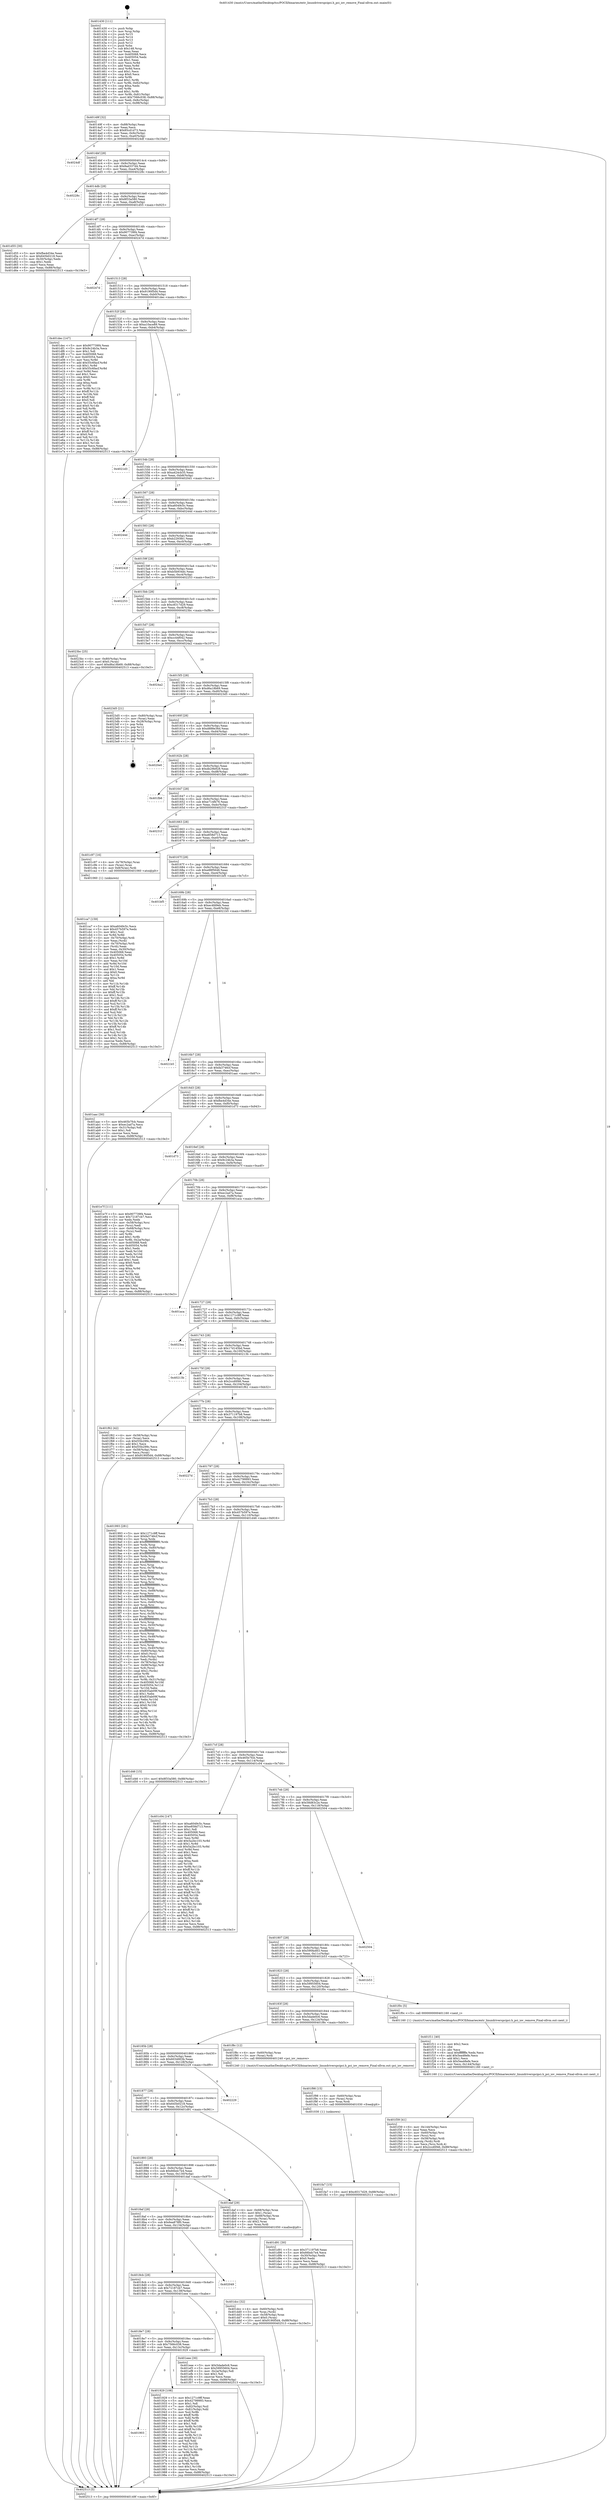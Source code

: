 digraph "0x401430" {
  label = "0x401430 (/mnt/c/Users/mathe/Desktop/tcc/POCII/binaries/extr_linuxdriverspcipci.h_pci_iov_remove_Final-ollvm.out::main(0))"
  labelloc = "t"
  node[shape=record]

  Entry [label="",width=0.3,height=0.3,shape=circle,fillcolor=black,style=filled]
  "0x40149f" [label="{
     0x40149f [32]\l
     | [instrs]\l
     &nbsp;&nbsp;0x40149f \<+6\>: mov -0x88(%rbp),%eax\l
     &nbsp;&nbsp;0x4014a5 \<+2\>: mov %eax,%ecx\l
     &nbsp;&nbsp;0x4014a7 \<+6\>: sub $0x85cd1d73,%ecx\l
     &nbsp;&nbsp;0x4014ad \<+6\>: mov %eax,-0x9c(%rbp)\l
     &nbsp;&nbsp;0x4014b3 \<+6\>: mov %ecx,-0xa0(%rbp)\l
     &nbsp;&nbsp;0x4014b9 \<+6\>: je 00000000004024df \<main+0x10af\>\l
  }"]
  "0x4024df" [label="{
     0x4024df\l
  }", style=dashed]
  "0x4014bf" [label="{
     0x4014bf [28]\l
     | [instrs]\l
     &nbsp;&nbsp;0x4014bf \<+5\>: jmp 00000000004014c4 \<main+0x94\>\l
     &nbsp;&nbsp;0x4014c4 \<+6\>: mov -0x9c(%rbp),%eax\l
     &nbsp;&nbsp;0x4014ca \<+5\>: sub $0x8ad337d4,%eax\l
     &nbsp;&nbsp;0x4014cf \<+6\>: mov %eax,-0xa4(%rbp)\l
     &nbsp;&nbsp;0x4014d5 \<+6\>: je 000000000040228c \<main+0xe5c\>\l
  }"]
  Exit [label="",width=0.3,height=0.3,shape=circle,fillcolor=black,style=filled,peripheries=2]
  "0x40228c" [label="{
     0x40228c\l
  }", style=dashed]
  "0x4014db" [label="{
     0x4014db [28]\l
     | [instrs]\l
     &nbsp;&nbsp;0x4014db \<+5\>: jmp 00000000004014e0 \<main+0xb0\>\l
     &nbsp;&nbsp;0x4014e0 \<+6\>: mov -0x9c(%rbp),%eax\l
     &nbsp;&nbsp;0x4014e6 \<+5\>: sub $0x8f33a580,%eax\l
     &nbsp;&nbsp;0x4014eb \<+6\>: mov %eax,-0xa8(%rbp)\l
     &nbsp;&nbsp;0x4014f1 \<+6\>: je 0000000000401d55 \<main+0x925\>\l
  }"]
  "0x401fa7" [label="{
     0x401fa7 [15]\l
     | [instrs]\l
     &nbsp;&nbsp;0x401fa7 \<+10\>: movl $0xc8317d29,-0x88(%rbp)\l
     &nbsp;&nbsp;0x401fb1 \<+5\>: jmp 0000000000402513 \<main+0x10e3\>\l
  }"]
  "0x401d55" [label="{
     0x401d55 [30]\l
     | [instrs]\l
     &nbsp;&nbsp;0x401d55 \<+5\>: mov $0xfbe4d34e,%eax\l
     &nbsp;&nbsp;0x401d5a \<+5\>: mov $0x645b0218,%ecx\l
     &nbsp;&nbsp;0x401d5f \<+3\>: mov -0x30(%rbp),%edx\l
     &nbsp;&nbsp;0x401d62 \<+3\>: cmp $0x1,%edx\l
     &nbsp;&nbsp;0x401d65 \<+3\>: cmovl %ecx,%eax\l
     &nbsp;&nbsp;0x401d68 \<+6\>: mov %eax,-0x88(%rbp)\l
     &nbsp;&nbsp;0x401d6e \<+5\>: jmp 0000000000402513 \<main+0x10e3\>\l
  }"]
  "0x4014f7" [label="{
     0x4014f7 [28]\l
     | [instrs]\l
     &nbsp;&nbsp;0x4014f7 \<+5\>: jmp 00000000004014fc \<main+0xcc\>\l
     &nbsp;&nbsp;0x4014fc \<+6\>: mov -0x9c(%rbp),%eax\l
     &nbsp;&nbsp;0x401502 \<+5\>: sub $0x907739f4,%eax\l
     &nbsp;&nbsp;0x401507 \<+6\>: mov %eax,-0xac(%rbp)\l
     &nbsp;&nbsp;0x40150d \<+6\>: je 000000000040247d \<main+0x104d\>\l
  }"]
  "0x401f98" [label="{
     0x401f98 [15]\l
     | [instrs]\l
     &nbsp;&nbsp;0x401f98 \<+4\>: mov -0x60(%rbp),%rax\l
     &nbsp;&nbsp;0x401f9c \<+3\>: mov (%rax),%rax\l
     &nbsp;&nbsp;0x401f9f \<+3\>: mov %rax,%rdi\l
     &nbsp;&nbsp;0x401fa2 \<+5\>: call 0000000000401030 \<free@plt\>\l
     | [calls]\l
     &nbsp;&nbsp;0x401030 \{1\} (unknown)\l
  }"]
  "0x40247d" [label="{
     0x40247d\l
  }", style=dashed]
  "0x401513" [label="{
     0x401513 [28]\l
     | [instrs]\l
     &nbsp;&nbsp;0x401513 \<+5\>: jmp 0000000000401518 \<main+0xe8\>\l
     &nbsp;&nbsp;0x401518 \<+6\>: mov -0x9c(%rbp),%eax\l
     &nbsp;&nbsp;0x40151e \<+5\>: sub $0x9190f5d4,%eax\l
     &nbsp;&nbsp;0x401523 \<+6\>: mov %eax,-0xb0(%rbp)\l
     &nbsp;&nbsp;0x401529 \<+6\>: je 0000000000401dec \<main+0x9bc\>\l
  }"]
  "0x401f39" [label="{
     0x401f39 [41]\l
     | [instrs]\l
     &nbsp;&nbsp;0x401f39 \<+6\>: mov -0x144(%rbp),%ecx\l
     &nbsp;&nbsp;0x401f3f \<+3\>: imul %eax,%ecx\l
     &nbsp;&nbsp;0x401f42 \<+4\>: mov -0x60(%rbp),%rsi\l
     &nbsp;&nbsp;0x401f46 \<+3\>: mov (%rsi),%rsi\l
     &nbsp;&nbsp;0x401f49 \<+4\>: mov -0x58(%rbp),%rdi\l
     &nbsp;&nbsp;0x401f4d \<+3\>: movslq (%rdi),%rdi\l
     &nbsp;&nbsp;0x401f50 \<+3\>: mov %ecx,(%rsi,%rdi,4)\l
     &nbsp;&nbsp;0x401f53 \<+10\>: movl $0x2ccd0f46,-0x88(%rbp)\l
     &nbsp;&nbsp;0x401f5d \<+5\>: jmp 0000000000402513 \<main+0x10e3\>\l
  }"]
  "0x401dec" [label="{
     0x401dec [147]\l
     | [instrs]\l
     &nbsp;&nbsp;0x401dec \<+5\>: mov $0x907739f4,%eax\l
     &nbsp;&nbsp;0x401df1 \<+5\>: mov $0x9c24b3a,%ecx\l
     &nbsp;&nbsp;0x401df6 \<+2\>: mov $0x1,%dl\l
     &nbsp;&nbsp;0x401df8 \<+7\>: mov 0x405068,%esi\l
     &nbsp;&nbsp;0x401dff \<+7\>: mov 0x405054,%edi\l
     &nbsp;&nbsp;0x401e06 \<+3\>: mov %esi,%r8d\l
     &nbsp;&nbsp;0x401e09 \<+7\>: add $0x55c6facf,%r8d\l
     &nbsp;&nbsp;0x401e10 \<+4\>: sub $0x1,%r8d\l
     &nbsp;&nbsp;0x401e14 \<+7\>: sub $0x55c6facf,%r8d\l
     &nbsp;&nbsp;0x401e1b \<+4\>: imul %r8d,%esi\l
     &nbsp;&nbsp;0x401e1f \<+3\>: and $0x1,%esi\l
     &nbsp;&nbsp;0x401e22 \<+3\>: cmp $0x0,%esi\l
     &nbsp;&nbsp;0x401e25 \<+4\>: sete %r9b\l
     &nbsp;&nbsp;0x401e29 \<+3\>: cmp $0xa,%edi\l
     &nbsp;&nbsp;0x401e2c \<+4\>: setl %r10b\l
     &nbsp;&nbsp;0x401e30 \<+3\>: mov %r9b,%r11b\l
     &nbsp;&nbsp;0x401e33 \<+4\>: xor $0xff,%r11b\l
     &nbsp;&nbsp;0x401e37 \<+3\>: mov %r10b,%bl\l
     &nbsp;&nbsp;0x401e3a \<+3\>: xor $0xff,%bl\l
     &nbsp;&nbsp;0x401e3d \<+3\>: xor $0x0,%dl\l
     &nbsp;&nbsp;0x401e40 \<+3\>: mov %r11b,%r14b\l
     &nbsp;&nbsp;0x401e43 \<+4\>: and $0x0,%r14b\l
     &nbsp;&nbsp;0x401e47 \<+3\>: and %dl,%r9b\l
     &nbsp;&nbsp;0x401e4a \<+3\>: mov %bl,%r15b\l
     &nbsp;&nbsp;0x401e4d \<+4\>: and $0x0,%r15b\l
     &nbsp;&nbsp;0x401e51 \<+3\>: and %dl,%r10b\l
     &nbsp;&nbsp;0x401e54 \<+3\>: or %r9b,%r14b\l
     &nbsp;&nbsp;0x401e57 \<+3\>: or %r10b,%r15b\l
     &nbsp;&nbsp;0x401e5a \<+3\>: xor %r15b,%r14b\l
     &nbsp;&nbsp;0x401e5d \<+3\>: or %bl,%r11b\l
     &nbsp;&nbsp;0x401e60 \<+4\>: xor $0xff,%r11b\l
     &nbsp;&nbsp;0x401e64 \<+3\>: or $0x0,%dl\l
     &nbsp;&nbsp;0x401e67 \<+3\>: and %dl,%r11b\l
     &nbsp;&nbsp;0x401e6a \<+3\>: or %r11b,%r14b\l
     &nbsp;&nbsp;0x401e6d \<+4\>: test $0x1,%r14b\l
     &nbsp;&nbsp;0x401e71 \<+3\>: cmovne %ecx,%eax\l
     &nbsp;&nbsp;0x401e74 \<+6\>: mov %eax,-0x88(%rbp)\l
     &nbsp;&nbsp;0x401e7a \<+5\>: jmp 0000000000402513 \<main+0x10e3\>\l
  }"]
  "0x40152f" [label="{
     0x40152f [28]\l
     | [instrs]\l
     &nbsp;&nbsp;0x40152f \<+5\>: jmp 0000000000401534 \<main+0x104\>\l
     &nbsp;&nbsp;0x401534 \<+6\>: mov -0x9c(%rbp),%eax\l
     &nbsp;&nbsp;0x40153a \<+5\>: sub $0xa10ace89,%eax\l
     &nbsp;&nbsp;0x40153f \<+6\>: mov %eax,-0xb4(%rbp)\l
     &nbsp;&nbsp;0x401545 \<+6\>: je 00000000004021d3 \<main+0xda3\>\l
  }"]
  "0x401f11" [label="{
     0x401f11 [40]\l
     | [instrs]\l
     &nbsp;&nbsp;0x401f11 \<+5\>: mov $0x2,%ecx\l
     &nbsp;&nbsp;0x401f16 \<+1\>: cltd\l
     &nbsp;&nbsp;0x401f17 \<+2\>: idiv %ecx\l
     &nbsp;&nbsp;0x401f19 \<+6\>: imul $0xfffffffe,%edx,%ecx\l
     &nbsp;&nbsp;0x401f1f \<+6\>: add $0x5ea48efe,%ecx\l
     &nbsp;&nbsp;0x401f25 \<+3\>: add $0x1,%ecx\l
     &nbsp;&nbsp;0x401f28 \<+6\>: sub $0x5ea48efe,%ecx\l
     &nbsp;&nbsp;0x401f2e \<+6\>: mov %ecx,-0x144(%rbp)\l
     &nbsp;&nbsp;0x401f34 \<+5\>: call 0000000000401160 \<next_i\>\l
     | [calls]\l
     &nbsp;&nbsp;0x401160 \{1\} (/mnt/c/Users/mathe/Desktop/tcc/POCII/binaries/extr_linuxdriverspcipci.h_pci_iov_remove_Final-ollvm.out::next_i)\l
  }"]
  "0x4021d3" [label="{
     0x4021d3\l
  }", style=dashed]
  "0x40154b" [label="{
     0x40154b [28]\l
     | [instrs]\l
     &nbsp;&nbsp;0x40154b \<+5\>: jmp 0000000000401550 \<main+0x120\>\l
     &nbsp;&nbsp;0x401550 \<+6\>: mov -0x9c(%rbp),%eax\l
     &nbsp;&nbsp;0x401556 \<+5\>: sub $0xa424cb35,%eax\l
     &nbsp;&nbsp;0x40155b \<+6\>: mov %eax,-0xb8(%rbp)\l
     &nbsp;&nbsp;0x401561 \<+6\>: je 00000000004020d1 \<main+0xca1\>\l
  }"]
  "0x401dcc" [label="{
     0x401dcc [32]\l
     | [instrs]\l
     &nbsp;&nbsp;0x401dcc \<+4\>: mov -0x60(%rbp),%rdi\l
     &nbsp;&nbsp;0x401dd0 \<+3\>: mov %rax,(%rdi)\l
     &nbsp;&nbsp;0x401dd3 \<+4\>: mov -0x58(%rbp),%rax\l
     &nbsp;&nbsp;0x401dd7 \<+6\>: movl $0x0,(%rax)\l
     &nbsp;&nbsp;0x401ddd \<+10\>: movl $0x9190f5d4,-0x88(%rbp)\l
     &nbsp;&nbsp;0x401de7 \<+5\>: jmp 0000000000402513 \<main+0x10e3\>\l
  }"]
  "0x4020d1" [label="{
     0x4020d1\l
  }", style=dashed]
  "0x401567" [label="{
     0x401567 [28]\l
     | [instrs]\l
     &nbsp;&nbsp;0x401567 \<+5\>: jmp 000000000040156c \<main+0x13c\>\l
     &nbsp;&nbsp;0x40156c \<+6\>: mov -0x9c(%rbp),%eax\l
     &nbsp;&nbsp;0x401572 \<+5\>: sub $0xa6049c5c,%eax\l
     &nbsp;&nbsp;0x401577 \<+6\>: mov %eax,-0xbc(%rbp)\l
     &nbsp;&nbsp;0x40157d \<+6\>: je 000000000040244d \<main+0x101d\>\l
  }"]
  "0x401ca7" [label="{
     0x401ca7 [159]\l
     | [instrs]\l
     &nbsp;&nbsp;0x401ca7 \<+5\>: mov $0xa6049c5c,%ecx\l
     &nbsp;&nbsp;0x401cac \<+5\>: mov $0x457b597e,%edx\l
     &nbsp;&nbsp;0x401cb1 \<+3\>: mov $0x1,%sil\l
     &nbsp;&nbsp;0x401cb4 \<+3\>: xor %r8d,%r8d\l
     &nbsp;&nbsp;0x401cb7 \<+4\>: mov -0x70(%rbp),%rdi\l
     &nbsp;&nbsp;0x401cbb \<+2\>: mov %eax,(%rdi)\l
     &nbsp;&nbsp;0x401cbd \<+4\>: mov -0x70(%rbp),%rdi\l
     &nbsp;&nbsp;0x401cc1 \<+2\>: mov (%rdi),%eax\l
     &nbsp;&nbsp;0x401cc3 \<+3\>: mov %eax,-0x30(%rbp)\l
     &nbsp;&nbsp;0x401cc6 \<+7\>: mov 0x405068,%eax\l
     &nbsp;&nbsp;0x401ccd \<+8\>: mov 0x405054,%r9d\l
     &nbsp;&nbsp;0x401cd5 \<+4\>: sub $0x1,%r8d\l
     &nbsp;&nbsp;0x401cd9 \<+3\>: mov %eax,%r10d\l
     &nbsp;&nbsp;0x401cdc \<+3\>: add %r8d,%r10d\l
     &nbsp;&nbsp;0x401cdf \<+4\>: imul %r10d,%eax\l
     &nbsp;&nbsp;0x401ce3 \<+3\>: and $0x1,%eax\l
     &nbsp;&nbsp;0x401ce6 \<+3\>: cmp $0x0,%eax\l
     &nbsp;&nbsp;0x401ce9 \<+4\>: sete %r11b\l
     &nbsp;&nbsp;0x401ced \<+4\>: cmp $0xa,%r9d\l
     &nbsp;&nbsp;0x401cf1 \<+3\>: setl %bl\l
     &nbsp;&nbsp;0x401cf4 \<+3\>: mov %r11b,%r14b\l
     &nbsp;&nbsp;0x401cf7 \<+4\>: xor $0xff,%r14b\l
     &nbsp;&nbsp;0x401cfb \<+3\>: mov %bl,%r15b\l
     &nbsp;&nbsp;0x401cfe \<+4\>: xor $0xff,%r15b\l
     &nbsp;&nbsp;0x401d02 \<+4\>: xor $0x1,%sil\l
     &nbsp;&nbsp;0x401d06 \<+3\>: mov %r14b,%r12b\l
     &nbsp;&nbsp;0x401d09 \<+4\>: and $0xff,%r12b\l
     &nbsp;&nbsp;0x401d0d \<+3\>: and %sil,%r11b\l
     &nbsp;&nbsp;0x401d10 \<+3\>: mov %r15b,%r13b\l
     &nbsp;&nbsp;0x401d13 \<+4\>: and $0xff,%r13b\l
     &nbsp;&nbsp;0x401d17 \<+3\>: and %sil,%bl\l
     &nbsp;&nbsp;0x401d1a \<+3\>: or %r11b,%r12b\l
     &nbsp;&nbsp;0x401d1d \<+3\>: or %bl,%r13b\l
     &nbsp;&nbsp;0x401d20 \<+3\>: xor %r13b,%r12b\l
     &nbsp;&nbsp;0x401d23 \<+3\>: or %r15b,%r14b\l
     &nbsp;&nbsp;0x401d26 \<+4\>: xor $0xff,%r14b\l
     &nbsp;&nbsp;0x401d2a \<+4\>: or $0x1,%sil\l
     &nbsp;&nbsp;0x401d2e \<+3\>: and %sil,%r14b\l
     &nbsp;&nbsp;0x401d31 \<+3\>: or %r14b,%r12b\l
     &nbsp;&nbsp;0x401d34 \<+4\>: test $0x1,%r12b\l
     &nbsp;&nbsp;0x401d38 \<+3\>: cmovne %edx,%ecx\l
     &nbsp;&nbsp;0x401d3b \<+6\>: mov %ecx,-0x88(%rbp)\l
     &nbsp;&nbsp;0x401d41 \<+5\>: jmp 0000000000402513 \<main+0x10e3\>\l
  }"]
  "0x40244d" [label="{
     0x40244d\l
  }", style=dashed]
  "0x401583" [label="{
     0x401583 [28]\l
     | [instrs]\l
     &nbsp;&nbsp;0x401583 \<+5\>: jmp 0000000000401588 \<main+0x158\>\l
     &nbsp;&nbsp;0x401588 \<+6\>: mov -0x9c(%rbp),%eax\l
     &nbsp;&nbsp;0x40158e \<+5\>: sub $0xb2293fe1,%eax\l
     &nbsp;&nbsp;0x401593 \<+6\>: mov %eax,-0xc0(%rbp)\l
     &nbsp;&nbsp;0x401599 \<+6\>: je 000000000040242f \<main+0xfff\>\l
  }"]
  "0x401430" [label="{
     0x401430 [111]\l
     | [instrs]\l
     &nbsp;&nbsp;0x401430 \<+1\>: push %rbp\l
     &nbsp;&nbsp;0x401431 \<+3\>: mov %rsp,%rbp\l
     &nbsp;&nbsp;0x401434 \<+2\>: push %r15\l
     &nbsp;&nbsp;0x401436 \<+2\>: push %r14\l
     &nbsp;&nbsp;0x401438 \<+2\>: push %r13\l
     &nbsp;&nbsp;0x40143a \<+2\>: push %r12\l
     &nbsp;&nbsp;0x40143c \<+1\>: push %rbx\l
     &nbsp;&nbsp;0x40143d \<+7\>: sub $0x148,%rsp\l
     &nbsp;&nbsp;0x401444 \<+2\>: xor %eax,%eax\l
     &nbsp;&nbsp;0x401446 \<+7\>: mov 0x405068,%ecx\l
     &nbsp;&nbsp;0x40144d \<+7\>: mov 0x405054,%edx\l
     &nbsp;&nbsp;0x401454 \<+3\>: sub $0x1,%eax\l
     &nbsp;&nbsp;0x401457 \<+3\>: mov %ecx,%r8d\l
     &nbsp;&nbsp;0x40145a \<+3\>: add %eax,%r8d\l
     &nbsp;&nbsp;0x40145d \<+4\>: imul %r8d,%ecx\l
     &nbsp;&nbsp;0x401461 \<+3\>: and $0x1,%ecx\l
     &nbsp;&nbsp;0x401464 \<+3\>: cmp $0x0,%ecx\l
     &nbsp;&nbsp;0x401467 \<+4\>: sete %r9b\l
     &nbsp;&nbsp;0x40146b \<+4\>: and $0x1,%r9b\l
     &nbsp;&nbsp;0x40146f \<+7\>: mov %r9b,-0x82(%rbp)\l
     &nbsp;&nbsp;0x401476 \<+3\>: cmp $0xa,%edx\l
     &nbsp;&nbsp;0x401479 \<+4\>: setl %r9b\l
     &nbsp;&nbsp;0x40147d \<+4\>: and $0x1,%r9b\l
     &nbsp;&nbsp;0x401481 \<+7\>: mov %r9b,-0x81(%rbp)\l
     &nbsp;&nbsp;0x401488 \<+10\>: movl $0x7566c038,-0x88(%rbp)\l
     &nbsp;&nbsp;0x401492 \<+6\>: mov %edi,-0x8c(%rbp)\l
     &nbsp;&nbsp;0x401498 \<+7\>: mov %rsi,-0x98(%rbp)\l
  }"]
  "0x40242f" [label="{
     0x40242f\l
  }", style=dashed]
  "0x40159f" [label="{
     0x40159f [28]\l
     | [instrs]\l
     &nbsp;&nbsp;0x40159f \<+5\>: jmp 00000000004015a4 \<main+0x174\>\l
     &nbsp;&nbsp;0x4015a4 \<+6\>: mov -0x9c(%rbp),%eax\l
     &nbsp;&nbsp;0x4015aa \<+5\>: sub $0xb5b934dc,%eax\l
     &nbsp;&nbsp;0x4015af \<+6\>: mov %eax,-0xc4(%rbp)\l
     &nbsp;&nbsp;0x4015b5 \<+6\>: je 0000000000402253 \<main+0xe23\>\l
  }"]
  "0x402513" [label="{
     0x402513 [5]\l
     | [instrs]\l
     &nbsp;&nbsp;0x402513 \<+5\>: jmp 000000000040149f \<main+0x6f\>\l
  }"]
  "0x402253" [label="{
     0x402253\l
  }", style=dashed]
  "0x4015bb" [label="{
     0x4015bb [28]\l
     | [instrs]\l
     &nbsp;&nbsp;0x4015bb \<+5\>: jmp 00000000004015c0 \<main+0x190\>\l
     &nbsp;&nbsp;0x4015c0 \<+6\>: mov -0x9c(%rbp),%eax\l
     &nbsp;&nbsp;0x4015c6 \<+5\>: sub $0xc8317d29,%eax\l
     &nbsp;&nbsp;0x4015cb \<+6\>: mov %eax,-0xc8(%rbp)\l
     &nbsp;&nbsp;0x4015d1 \<+6\>: je 00000000004023bc \<main+0xf8c\>\l
  }"]
  "0x401903" [label="{
     0x401903\l
  }", style=dashed]
  "0x4023bc" [label="{
     0x4023bc [25]\l
     | [instrs]\l
     &nbsp;&nbsp;0x4023bc \<+4\>: mov -0x80(%rbp),%rax\l
     &nbsp;&nbsp;0x4023c0 \<+6\>: movl $0x0,(%rax)\l
     &nbsp;&nbsp;0x4023c6 \<+10\>: movl $0xd6a18b69,-0x88(%rbp)\l
     &nbsp;&nbsp;0x4023d0 \<+5\>: jmp 0000000000402513 \<main+0x10e3\>\l
  }"]
  "0x4015d7" [label="{
     0x4015d7 [28]\l
     | [instrs]\l
     &nbsp;&nbsp;0x4015d7 \<+5\>: jmp 00000000004015dc \<main+0x1ac\>\l
     &nbsp;&nbsp;0x4015dc \<+6\>: mov -0x9c(%rbp),%eax\l
     &nbsp;&nbsp;0x4015e2 \<+5\>: sub $0xcc44f042,%eax\l
     &nbsp;&nbsp;0x4015e7 \<+6\>: mov %eax,-0xcc(%rbp)\l
     &nbsp;&nbsp;0x4015ed \<+6\>: je 00000000004024a2 \<main+0x1072\>\l
  }"]
  "0x401929" [label="{
     0x401929 [106]\l
     | [instrs]\l
     &nbsp;&nbsp;0x401929 \<+5\>: mov $0x1271c9ff,%eax\l
     &nbsp;&nbsp;0x40192e \<+5\>: mov $0x42799993,%ecx\l
     &nbsp;&nbsp;0x401933 \<+2\>: mov $0x1,%dl\l
     &nbsp;&nbsp;0x401935 \<+7\>: mov -0x82(%rbp),%sil\l
     &nbsp;&nbsp;0x40193c \<+7\>: mov -0x81(%rbp),%dil\l
     &nbsp;&nbsp;0x401943 \<+3\>: mov %sil,%r8b\l
     &nbsp;&nbsp;0x401946 \<+4\>: xor $0xff,%r8b\l
     &nbsp;&nbsp;0x40194a \<+3\>: mov %dil,%r9b\l
     &nbsp;&nbsp;0x40194d \<+4\>: xor $0xff,%r9b\l
     &nbsp;&nbsp;0x401951 \<+3\>: xor $0x1,%dl\l
     &nbsp;&nbsp;0x401954 \<+3\>: mov %r8b,%r10b\l
     &nbsp;&nbsp;0x401957 \<+4\>: and $0xff,%r10b\l
     &nbsp;&nbsp;0x40195b \<+3\>: and %dl,%sil\l
     &nbsp;&nbsp;0x40195e \<+3\>: mov %r9b,%r11b\l
     &nbsp;&nbsp;0x401961 \<+4\>: and $0xff,%r11b\l
     &nbsp;&nbsp;0x401965 \<+3\>: and %dl,%dil\l
     &nbsp;&nbsp;0x401968 \<+3\>: or %sil,%r10b\l
     &nbsp;&nbsp;0x40196b \<+3\>: or %dil,%r11b\l
     &nbsp;&nbsp;0x40196e \<+3\>: xor %r11b,%r10b\l
     &nbsp;&nbsp;0x401971 \<+3\>: or %r9b,%r8b\l
     &nbsp;&nbsp;0x401974 \<+4\>: xor $0xff,%r8b\l
     &nbsp;&nbsp;0x401978 \<+3\>: or $0x1,%dl\l
     &nbsp;&nbsp;0x40197b \<+3\>: and %dl,%r8b\l
     &nbsp;&nbsp;0x40197e \<+3\>: or %r8b,%r10b\l
     &nbsp;&nbsp;0x401981 \<+4\>: test $0x1,%r10b\l
     &nbsp;&nbsp;0x401985 \<+3\>: cmovne %ecx,%eax\l
     &nbsp;&nbsp;0x401988 \<+6\>: mov %eax,-0x88(%rbp)\l
     &nbsp;&nbsp;0x40198e \<+5\>: jmp 0000000000402513 \<main+0x10e3\>\l
  }"]
  "0x4024a2" [label="{
     0x4024a2\l
  }", style=dashed]
  "0x4015f3" [label="{
     0x4015f3 [28]\l
     | [instrs]\l
     &nbsp;&nbsp;0x4015f3 \<+5\>: jmp 00000000004015f8 \<main+0x1c8\>\l
     &nbsp;&nbsp;0x4015f8 \<+6\>: mov -0x9c(%rbp),%eax\l
     &nbsp;&nbsp;0x4015fe \<+5\>: sub $0xd6a18b69,%eax\l
     &nbsp;&nbsp;0x401603 \<+6\>: mov %eax,-0xd0(%rbp)\l
     &nbsp;&nbsp;0x401609 \<+6\>: je 00000000004023d5 \<main+0xfa5\>\l
  }"]
  "0x4018e7" [label="{
     0x4018e7 [28]\l
     | [instrs]\l
     &nbsp;&nbsp;0x4018e7 \<+5\>: jmp 00000000004018ec \<main+0x4bc\>\l
     &nbsp;&nbsp;0x4018ec \<+6\>: mov -0x9c(%rbp),%eax\l
     &nbsp;&nbsp;0x4018f2 \<+5\>: sub $0x7566c038,%eax\l
     &nbsp;&nbsp;0x4018f7 \<+6\>: mov %eax,-0x13c(%rbp)\l
     &nbsp;&nbsp;0x4018fd \<+6\>: je 0000000000401929 \<main+0x4f9\>\l
  }"]
  "0x4023d5" [label="{
     0x4023d5 [21]\l
     | [instrs]\l
     &nbsp;&nbsp;0x4023d5 \<+4\>: mov -0x80(%rbp),%rax\l
     &nbsp;&nbsp;0x4023d9 \<+2\>: mov (%rax),%eax\l
     &nbsp;&nbsp;0x4023db \<+4\>: lea -0x28(%rbp),%rsp\l
     &nbsp;&nbsp;0x4023df \<+1\>: pop %rbx\l
     &nbsp;&nbsp;0x4023e0 \<+2\>: pop %r12\l
     &nbsp;&nbsp;0x4023e2 \<+2\>: pop %r13\l
     &nbsp;&nbsp;0x4023e4 \<+2\>: pop %r14\l
     &nbsp;&nbsp;0x4023e6 \<+2\>: pop %r15\l
     &nbsp;&nbsp;0x4023e8 \<+1\>: pop %rbp\l
     &nbsp;&nbsp;0x4023e9 \<+1\>: ret\l
  }"]
  "0x40160f" [label="{
     0x40160f [28]\l
     | [instrs]\l
     &nbsp;&nbsp;0x40160f \<+5\>: jmp 0000000000401614 \<main+0x1e4\>\l
     &nbsp;&nbsp;0x401614 \<+6\>: mov -0x9c(%rbp),%eax\l
     &nbsp;&nbsp;0x40161a \<+5\>: sub $0xd888e36d,%eax\l
     &nbsp;&nbsp;0x40161f \<+6\>: mov %eax,-0xd4(%rbp)\l
     &nbsp;&nbsp;0x401625 \<+6\>: je 00000000004020e0 \<main+0xcb0\>\l
  }"]
  "0x401eee" [label="{
     0x401eee [30]\l
     | [instrs]\l
     &nbsp;&nbsp;0x401eee \<+5\>: mov $0x5dade0c6,%eax\l
     &nbsp;&nbsp;0x401ef3 \<+5\>: mov $0x59955604,%ecx\l
     &nbsp;&nbsp;0x401ef8 \<+3\>: mov -0x2a(%rbp),%dl\l
     &nbsp;&nbsp;0x401efb \<+3\>: test $0x1,%dl\l
     &nbsp;&nbsp;0x401efe \<+3\>: cmovne %ecx,%eax\l
     &nbsp;&nbsp;0x401f01 \<+6\>: mov %eax,-0x88(%rbp)\l
     &nbsp;&nbsp;0x401f07 \<+5\>: jmp 0000000000402513 \<main+0x10e3\>\l
  }"]
  "0x4020e0" [label="{
     0x4020e0\l
  }", style=dashed]
  "0x40162b" [label="{
     0x40162b [28]\l
     | [instrs]\l
     &nbsp;&nbsp;0x40162b \<+5\>: jmp 0000000000401630 \<main+0x200\>\l
     &nbsp;&nbsp;0x401630 \<+6\>: mov -0x9c(%rbp),%eax\l
     &nbsp;&nbsp;0x401636 \<+5\>: sub $0xdb29b928,%eax\l
     &nbsp;&nbsp;0x40163b \<+6\>: mov %eax,-0xd8(%rbp)\l
     &nbsp;&nbsp;0x401641 \<+6\>: je 0000000000401fb6 \<main+0xb86\>\l
  }"]
  "0x4018cb" [label="{
     0x4018cb [28]\l
     | [instrs]\l
     &nbsp;&nbsp;0x4018cb \<+5\>: jmp 00000000004018d0 \<main+0x4a0\>\l
     &nbsp;&nbsp;0x4018d0 \<+6\>: mov -0x9c(%rbp),%eax\l
     &nbsp;&nbsp;0x4018d6 \<+5\>: sub $0x72187cb7,%eax\l
     &nbsp;&nbsp;0x4018db \<+6\>: mov %eax,-0x138(%rbp)\l
     &nbsp;&nbsp;0x4018e1 \<+6\>: je 0000000000401eee \<main+0xabe\>\l
  }"]
  "0x401fb6" [label="{
     0x401fb6\l
  }", style=dashed]
  "0x401647" [label="{
     0x401647 [28]\l
     | [instrs]\l
     &nbsp;&nbsp;0x401647 \<+5\>: jmp 000000000040164c \<main+0x21c\>\l
     &nbsp;&nbsp;0x40164c \<+6\>: mov -0x9c(%rbp),%eax\l
     &nbsp;&nbsp;0x401652 \<+5\>: sub $0xe714fb76,%eax\l
     &nbsp;&nbsp;0x401657 \<+6\>: mov %eax,-0xdc(%rbp)\l
     &nbsp;&nbsp;0x40165d \<+6\>: je 000000000040231f \<main+0xeef\>\l
  }"]
  "0x402049" [label="{
     0x402049\l
  }", style=dashed]
  "0x40231f" [label="{
     0x40231f\l
  }", style=dashed]
  "0x401663" [label="{
     0x401663 [28]\l
     | [instrs]\l
     &nbsp;&nbsp;0x401663 \<+5\>: jmp 0000000000401668 \<main+0x238\>\l
     &nbsp;&nbsp;0x401668 \<+6\>: mov -0x9c(%rbp),%eax\l
     &nbsp;&nbsp;0x40166e \<+5\>: sub $0xe858d713,%eax\l
     &nbsp;&nbsp;0x401673 \<+6\>: mov %eax,-0xe0(%rbp)\l
     &nbsp;&nbsp;0x401679 \<+6\>: je 0000000000401c97 \<main+0x867\>\l
  }"]
  "0x4018af" [label="{
     0x4018af [28]\l
     | [instrs]\l
     &nbsp;&nbsp;0x4018af \<+5\>: jmp 00000000004018b4 \<main+0x484\>\l
     &nbsp;&nbsp;0x4018b4 \<+6\>: mov -0x9c(%rbp),%eax\l
     &nbsp;&nbsp;0x4018ba \<+5\>: sub $0x6ea878f0,%eax\l
     &nbsp;&nbsp;0x4018bf \<+6\>: mov %eax,-0x134(%rbp)\l
     &nbsp;&nbsp;0x4018c5 \<+6\>: je 0000000000402049 \<main+0xc19\>\l
  }"]
  "0x401c97" [label="{
     0x401c97 [16]\l
     | [instrs]\l
     &nbsp;&nbsp;0x401c97 \<+4\>: mov -0x78(%rbp),%rax\l
     &nbsp;&nbsp;0x401c9b \<+3\>: mov (%rax),%rax\l
     &nbsp;&nbsp;0x401c9e \<+4\>: mov 0x8(%rax),%rdi\l
     &nbsp;&nbsp;0x401ca2 \<+5\>: call 0000000000401060 \<atoi@plt\>\l
     | [calls]\l
     &nbsp;&nbsp;0x401060 \{1\} (unknown)\l
  }"]
  "0x40167f" [label="{
     0x40167f [28]\l
     | [instrs]\l
     &nbsp;&nbsp;0x40167f \<+5\>: jmp 0000000000401684 \<main+0x254\>\l
     &nbsp;&nbsp;0x401684 \<+6\>: mov -0x9c(%rbp),%eax\l
     &nbsp;&nbsp;0x40168a \<+5\>: sub $0xe88f5648,%eax\l
     &nbsp;&nbsp;0x40168f \<+6\>: mov %eax,-0xe4(%rbp)\l
     &nbsp;&nbsp;0x401695 \<+6\>: je 0000000000401bf5 \<main+0x7c5\>\l
  }"]
  "0x401daf" [label="{
     0x401daf [29]\l
     | [instrs]\l
     &nbsp;&nbsp;0x401daf \<+4\>: mov -0x68(%rbp),%rax\l
     &nbsp;&nbsp;0x401db3 \<+6\>: movl $0x1,(%rax)\l
     &nbsp;&nbsp;0x401db9 \<+4\>: mov -0x68(%rbp),%rax\l
     &nbsp;&nbsp;0x401dbd \<+3\>: movslq (%rax),%rax\l
     &nbsp;&nbsp;0x401dc0 \<+4\>: shl $0x2,%rax\l
     &nbsp;&nbsp;0x401dc4 \<+3\>: mov %rax,%rdi\l
     &nbsp;&nbsp;0x401dc7 \<+5\>: call 0000000000401050 \<malloc@plt\>\l
     | [calls]\l
     &nbsp;&nbsp;0x401050 \{1\} (unknown)\l
  }"]
  "0x401bf5" [label="{
     0x401bf5\l
  }", style=dashed]
  "0x40169b" [label="{
     0x40169b [28]\l
     | [instrs]\l
     &nbsp;&nbsp;0x40169b \<+5\>: jmp 00000000004016a0 \<main+0x270\>\l
     &nbsp;&nbsp;0x4016a0 \<+6\>: mov -0x9c(%rbp),%eax\l
     &nbsp;&nbsp;0x4016a6 \<+5\>: sub $0xec4fd9eb,%eax\l
     &nbsp;&nbsp;0x4016ab \<+6\>: mov %eax,-0xe8(%rbp)\l
     &nbsp;&nbsp;0x4016b1 \<+6\>: je 00000000004021b5 \<main+0xd85\>\l
  }"]
  "0x401893" [label="{
     0x401893 [28]\l
     | [instrs]\l
     &nbsp;&nbsp;0x401893 \<+5\>: jmp 0000000000401898 \<main+0x468\>\l
     &nbsp;&nbsp;0x401898 \<+6\>: mov -0x9c(%rbp),%eax\l
     &nbsp;&nbsp;0x40189e \<+5\>: sub $0x66bdc7e4,%eax\l
     &nbsp;&nbsp;0x4018a3 \<+6\>: mov %eax,-0x130(%rbp)\l
     &nbsp;&nbsp;0x4018a9 \<+6\>: je 0000000000401daf \<main+0x97f\>\l
  }"]
  "0x4021b5" [label="{
     0x4021b5\l
  }", style=dashed]
  "0x4016b7" [label="{
     0x4016b7 [28]\l
     | [instrs]\l
     &nbsp;&nbsp;0x4016b7 \<+5\>: jmp 00000000004016bc \<main+0x28c\>\l
     &nbsp;&nbsp;0x4016bc \<+6\>: mov -0x9c(%rbp),%eax\l
     &nbsp;&nbsp;0x4016c2 \<+5\>: sub $0xfa3746cf,%eax\l
     &nbsp;&nbsp;0x4016c7 \<+6\>: mov %eax,-0xec(%rbp)\l
     &nbsp;&nbsp;0x4016cd \<+6\>: je 0000000000401aac \<main+0x67c\>\l
  }"]
  "0x401d91" [label="{
     0x401d91 [30]\l
     | [instrs]\l
     &nbsp;&nbsp;0x401d91 \<+5\>: mov $0x371197b8,%eax\l
     &nbsp;&nbsp;0x401d96 \<+5\>: mov $0x66bdc7e4,%ecx\l
     &nbsp;&nbsp;0x401d9b \<+3\>: mov -0x30(%rbp),%edx\l
     &nbsp;&nbsp;0x401d9e \<+3\>: cmp $0x0,%edx\l
     &nbsp;&nbsp;0x401da1 \<+3\>: cmove %ecx,%eax\l
     &nbsp;&nbsp;0x401da4 \<+6\>: mov %eax,-0x88(%rbp)\l
     &nbsp;&nbsp;0x401daa \<+5\>: jmp 0000000000402513 \<main+0x10e3\>\l
  }"]
  "0x401aac" [label="{
     0x401aac [30]\l
     | [instrs]\l
     &nbsp;&nbsp;0x401aac \<+5\>: mov $0x465b7fcb,%eax\l
     &nbsp;&nbsp;0x401ab1 \<+5\>: mov $0xec2ad7a,%ecx\l
     &nbsp;&nbsp;0x401ab6 \<+3\>: mov -0x31(%rbp),%dl\l
     &nbsp;&nbsp;0x401ab9 \<+3\>: test $0x1,%dl\l
     &nbsp;&nbsp;0x401abc \<+3\>: cmovne %ecx,%eax\l
     &nbsp;&nbsp;0x401abf \<+6\>: mov %eax,-0x88(%rbp)\l
     &nbsp;&nbsp;0x401ac5 \<+5\>: jmp 0000000000402513 \<main+0x10e3\>\l
  }"]
  "0x4016d3" [label="{
     0x4016d3 [28]\l
     | [instrs]\l
     &nbsp;&nbsp;0x4016d3 \<+5\>: jmp 00000000004016d8 \<main+0x2a8\>\l
     &nbsp;&nbsp;0x4016d8 \<+6\>: mov -0x9c(%rbp),%eax\l
     &nbsp;&nbsp;0x4016de \<+5\>: sub $0xfbe4d34e,%eax\l
     &nbsp;&nbsp;0x4016e3 \<+6\>: mov %eax,-0xf0(%rbp)\l
     &nbsp;&nbsp;0x4016e9 \<+6\>: je 0000000000401d73 \<main+0x943\>\l
  }"]
  "0x401877" [label="{
     0x401877 [28]\l
     | [instrs]\l
     &nbsp;&nbsp;0x401877 \<+5\>: jmp 000000000040187c \<main+0x44c\>\l
     &nbsp;&nbsp;0x40187c \<+6\>: mov -0x9c(%rbp),%eax\l
     &nbsp;&nbsp;0x401882 \<+5\>: sub $0x645b0218,%eax\l
     &nbsp;&nbsp;0x401887 \<+6\>: mov %eax,-0x12c(%rbp)\l
     &nbsp;&nbsp;0x40188d \<+6\>: je 0000000000401d91 \<main+0x961\>\l
  }"]
  "0x401d73" [label="{
     0x401d73\l
  }", style=dashed]
  "0x4016ef" [label="{
     0x4016ef [28]\l
     | [instrs]\l
     &nbsp;&nbsp;0x4016ef \<+5\>: jmp 00000000004016f4 \<main+0x2c4\>\l
     &nbsp;&nbsp;0x4016f4 \<+6\>: mov -0x9c(%rbp),%eax\l
     &nbsp;&nbsp;0x4016fa \<+5\>: sub $0x9c24b3a,%eax\l
     &nbsp;&nbsp;0x4016ff \<+6\>: mov %eax,-0xf4(%rbp)\l
     &nbsp;&nbsp;0x401705 \<+6\>: je 0000000000401e7f \<main+0xa4f\>\l
  }"]
  "0x402229" [label="{
     0x402229\l
  }", style=dashed]
  "0x401e7f" [label="{
     0x401e7f [111]\l
     | [instrs]\l
     &nbsp;&nbsp;0x401e7f \<+5\>: mov $0x907739f4,%eax\l
     &nbsp;&nbsp;0x401e84 \<+5\>: mov $0x72187cb7,%ecx\l
     &nbsp;&nbsp;0x401e89 \<+2\>: xor %edx,%edx\l
     &nbsp;&nbsp;0x401e8b \<+4\>: mov -0x58(%rbp),%rsi\l
     &nbsp;&nbsp;0x401e8f \<+2\>: mov (%rsi),%edi\l
     &nbsp;&nbsp;0x401e91 \<+4\>: mov -0x68(%rbp),%rsi\l
     &nbsp;&nbsp;0x401e95 \<+2\>: cmp (%rsi),%edi\l
     &nbsp;&nbsp;0x401e97 \<+4\>: setl %r8b\l
     &nbsp;&nbsp;0x401e9b \<+4\>: and $0x1,%r8b\l
     &nbsp;&nbsp;0x401e9f \<+4\>: mov %r8b,-0x2a(%rbp)\l
     &nbsp;&nbsp;0x401ea3 \<+7\>: mov 0x405068,%edi\l
     &nbsp;&nbsp;0x401eaa \<+8\>: mov 0x405054,%r9d\l
     &nbsp;&nbsp;0x401eb2 \<+3\>: sub $0x1,%edx\l
     &nbsp;&nbsp;0x401eb5 \<+3\>: mov %edi,%r10d\l
     &nbsp;&nbsp;0x401eb8 \<+3\>: add %edx,%r10d\l
     &nbsp;&nbsp;0x401ebb \<+4\>: imul %r10d,%edi\l
     &nbsp;&nbsp;0x401ebf \<+3\>: and $0x1,%edi\l
     &nbsp;&nbsp;0x401ec2 \<+3\>: cmp $0x0,%edi\l
     &nbsp;&nbsp;0x401ec5 \<+4\>: sete %r8b\l
     &nbsp;&nbsp;0x401ec9 \<+4\>: cmp $0xa,%r9d\l
     &nbsp;&nbsp;0x401ecd \<+4\>: setl %r11b\l
     &nbsp;&nbsp;0x401ed1 \<+3\>: mov %r8b,%bl\l
     &nbsp;&nbsp;0x401ed4 \<+3\>: and %r11b,%bl\l
     &nbsp;&nbsp;0x401ed7 \<+3\>: xor %r11b,%r8b\l
     &nbsp;&nbsp;0x401eda \<+3\>: or %r8b,%bl\l
     &nbsp;&nbsp;0x401edd \<+3\>: test $0x1,%bl\l
     &nbsp;&nbsp;0x401ee0 \<+3\>: cmovne %ecx,%eax\l
     &nbsp;&nbsp;0x401ee3 \<+6\>: mov %eax,-0x88(%rbp)\l
     &nbsp;&nbsp;0x401ee9 \<+5\>: jmp 0000000000402513 \<main+0x10e3\>\l
  }"]
  "0x40170b" [label="{
     0x40170b [28]\l
     | [instrs]\l
     &nbsp;&nbsp;0x40170b \<+5\>: jmp 0000000000401710 \<main+0x2e0\>\l
     &nbsp;&nbsp;0x401710 \<+6\>: mov -0x9c(%rbp),%eax\l
     &nbsp;&nbsp;0x401716 \<+5\>: sub $0xec2ad7a,%eax\l
     &nbsp;&nbsp;0x40171b \<+6\>: mov %eax,-0xf8(%rbp)\l
     &nbsp;&nbsp;0x401721 \<+6\>: je 0000000000401aca \<main+0x69a\>\l
  }"]
  "0x40185b" [label="{
     0x40185b [28]\l
     | [instrs]\l
     &nbsp;&nbsp;0x40185b \<+5\>: jmp 0000000000401860 \<main+0x430\>\l
     &nbsp;&nbsp;0x401860 \<+6\>: mov -0x9c(%rbp),%eax\l
     &nbsp;&nbsp;0x401866 \<+5\>: sub $0x6034903b,%eax\l
     &nbsp;&nbsp;0x40186b \<+6\>: mov %eax,-0x128(%rbp)\l
     &nbsp;&nbsp;0x401871 \<+6\>: je 0000000000402229 \<main+0xdf9\>\l
  }"]
  "0x401aca" [label="{
     0x401aca\l
  }", style=dashed]
  "0x401727" [label="{
     0x401727 [28]\l
     | [instrs]\l
     &nbsp;&nbsp;0x401727 \<+5\>: jmp 000000000040172c \<main+0x2fc\>\l
     &nbsp;&nbsp;0x40172c \<+6\>: mov -0x9c(%rbp),%eax\l
     &nbsp;&nbsp;0x401732 \<+5\>: sub $0x1271c9ff,%eax\l
     &nbsp;&nbsp;0x401737 \<+6\>: mov %eax,-0xfc(%rbp)\l
     &nbsp;&nbsp;0x40173d \<+6\>: je 00000000004023ea \<main+0xfba\>\l
  }"]
  "0x401f8c" [label="{
     0x401f8c [12]\l
     | [instrs]\l
     &nbsp;&nbsp;0x401f8c \<+4\>: mov -0x60(%rbp),%rax\l
     &nbsp;&nbsp;0x401f90 \<+3\>: mov (%rax),%rdi\l
     &nbsp;&nbsp;0x401f93 \<+5\>: call 0000000000401240 \<pci_iov_remove\>\l
     | [calls]\l
     &nbsp;&nbsp;0x401240 \{1\} (/mnt/c/Users/mathe/Desktop/tcc/POCII/binaries/extr_linuxdriverspcipci.h_pci_iov_remove_Final-ollvm.out::pci_iov_remove)\l
  }"]
  "0x4023ea" [label="{
     0x4023ea\l
  }", style=dashed]
  "0x401743" [label="{
     0x401743 [28]\l
     | [instrs]\l
     &nbsp;&nbsp;0x401743 \<+5\>: jmp 0000000000401748 \<main+0x318\>\l
     &nbsp;&nbsp;0x401748 \<+6\>: mov -0x9c(%rbp),%eax\l
     &nbsp;&nbsp;0x40174e \<+5\>: sub $0x17d145bd,%eax\l
     &nbsp;&nbsp;0x401753 \<+6\>: mov %eax,-0x100(%rbp)\l
     &nbsp;&nbsp;0x401759 \<+6\>: je 000000000040213b \<main+0xd0b\>\l
  }"]
  "0x40183f" [label="{
     0x40183f [28]\l
     | [instrs]\l
     &nbsp;&nbsp;0x40183f \<+5\>: jmp 0000000000401844 \<main+0x414\>\l
     &nbsp;&nbsp;0x401844 \<+6\>: mov -0x9c(%rbp),%eax\l
     &nbsp;&nbsp;0x40184a \<+5\>: sub $0x5dade0c6,%eax\l
     &nbsp;&nbsp;0x40184f \<+6\>: mov %eax,-0x124(%rbp)\l
     &nbsp;&nbsp;0x401855 \<+6\>: je 0000000000401f8c \<main+0xb5c\>\l
  }"]
  "0x40213b" [label="{
     0x40213b\l
  }", style=dashed]
  "0x40175f" [label="{
     0x40175f [28]\l
     | [instrs]\l
     &nbsp;&nbsp;0x40175f \<+5\>: jmp 0000000000401764 \<main+0x334\>\l
     &nbsp;&nbsp;0x401764 \<+6\>: mov -0x9c(%rbp),%eax\l
     &nbsp;&nbsp;0x40176a \<+5\>: sub $0x2ccd0f46,%eax\l
     &nbsp;&nbsp;0x40176f \<+6\>: mov %eax,-0x104(%rbp)\l
     &nbsp;&nbsp;0x401775 \<+6\>: je 0000000000401f62 \<main+0xb32\>\l
  }"]
  "0x401f0c" [label="{
     0x401f0c [5]\l
     | [instrs]\l
     &nbsp;&nbsp;0x401f0c \<+5\>: call 0000000000401160 \<next_i\>\l
     | [calls]\l
     &nbsp;&nbsp;0x401160 \{1\} (/mnt/c/Users/mathe/Desktop/tcc/POCII/binaries/extr_linuxdriverspcipci.h_pci_iov_remove_Final-ollvm.out::next_i)\l
  }"]
  "0x401f62" [label="{
     0x401f62 [42]\l
     | [instrs]\l
     &nbsp;&nbsp;0x401f62 \<+4\>: mov -0x58(%rbp),%rax\l
     &nbsp;&nbsp;0x401f66 \<+2\>: mov (%rax),%ecx\l
     &nbsp;&nbsp;0x401f68 \<+6\>: sub $0xf35b299c,%ecx\l
     &nbsp;&nbsp;0x401f6e \<+3\>: add $0x1,%ecx\l
     &nbsp;&nbsp;0x401f71 \<+6\>: add $0xf35b299c,%ecx\l
     &nbsp;&nbsp;0x401f77 \<+4\>: mov -0x58(%rbp),%rax\l
     &nbsp;&nbsp;0x401f7b \<+2\>: mov %ecx,(%rax)\l
     &nbsp;&nbsp;0x401f7d \<+10\>: movl $0x9190f5d4,-0x88(%rbp)\l
     &nbsp;&nbsp;0x401f87 \<+5\>: jmp 0000000000402513 \<main+0x10e3\>\l
  }"]
  "0x40177b" [label="{
     0x40177b [28]\l
     | [instrs]\l
     &nbsp;&nbsp;0x40177b \<+5\>: jmp 0000000000401780 \<main+0x350\>\l
     &nbsp;&nbsp;0x401780 \<+6\>: mov -0x9c(%rbp),%eax\l
     &nbsp;&nbsp;0x401786 \<+5\>: sub $0x371197b8,%eax\l
     &nbsp;&nbsp;0x40178b \<+6\>: mov %eax,-0x108(%rbp)\l
     &nbsp;&nbsp;0x401791 \<+6\>: je 000000000040227d \<main+0xe4d\>\l
  }"]
  "0x401823" [label="{
     0x401823 [28]\l
     | [instrs]\l
     &nbsp;&nbsp;0x401823 \<+5\>: jmp 0000000000401828 \<main+0x3f8\>\l
     &nbsp;&nbsp;0x401828 \<+6\>: mov -0x9c(%rbp),%eax\l
     &nbsp;&nbsp;0x40182e \<+5\>: sub $0x59955604,%eax\l
     &nbsp;&nbsp;0x401833 \<+6\>: mov %eax,-0x120(%rbp)\l
     &nbsp;&nbsp;0x401839 \<+6\>: je 0000000000401f0c \<main+0xadc\>\l
  }"]
  "0x40227d" [label="{
     0x40227d\l
  }", style=dashed]
  "0x401797" [label="{
     0x401797 [28]\l
     | [instrs]\l
     &nbsp;&nbsp;0x401797 \<+5\>: jmp 000000000040179c \<main+0x36c\>\l
     &nbsp;&nbsp;0x40179c \<+6\>: mov -0x9c(%rbp),%eax\l
     &nbsp;&nbsp;0x4017a2 \<+5\>: sub $0x42799993,%eax\l
     &nbsp;&nbsp;0x4017a7 \<+6\>: mov %eax,-0x10c(%rbp)\l
     &nbsp;&nbsp;0x4017ad \<+6\>: je 0000000000401993 \<main+0x563\>\l
  }"]
  "0x401b53" [label="{
     0x401b53\l
  }", style=dashed]
  "0x401993" [label="{
     0x401993 [281]\l
     | [instrs]\l
     &nbsp;&nbsp;0x401993 \<+5\>: mov $0x1271c9ff,%eax\l
     &nbsp;&nbsp;0x401998 \<+5\>: mov $0xfa3746cf,%ecx\l
     &nbsp;&nbsp;0x40199d \<+3\>: mov %rsp,%rdx\l
     &nbsp;&nbsp;0x4019a0 \<+4\>: add $0xfffffffffffffff0,%rdx\l
     &nbsp;&nbsp;0x4019a4 \<+3\>: mov %rdx,%rsp\l
     &nbsp;&nbsp;0x4019a7 \<+4\>: mov %rdx,-0x80(%rbp)\l
     &nbsp;&nbsp;0x4019ab \<+3\>: mov %rsp,%rdx\l
     &nbsp;&nbsp;0x4019ae \<+4\>: add $0xfffffffffffffff0,%rdx\l
     &nbsp;&nbsp;0x4019b2 \<+3\>: mov %rdx,%rsp\l
     &nbsp;&nbsp;0x4019b5 \<+3\>: mov %rsp,%rsi\l
     &nbsp;&nbsp;0x4019b8 \<+4\>: add $0xfffffffffffffff0,%rsi\l
     &nbsp;&nbsp;0x4019bc \<+3\>: mov %rsi,%rsp\l
     &nbsp;&nbsp;0x4019bf \<+4\>: mov %rsi,-0x78(%rbp)\l
     &nbsp;&nbsp;0x4019c3 \<+3\>: mov %rsp,%rsi\l
     &nbsp;&nbsp;0x4019c6 \<+4\>: add $0xfffffffffffffff0,%rsi\l
     &nbsp;&nbsp;0x4019ca \<+3\>: mov %rsi,%rsp\l
     &nbsp;&nbsp;0x4019cd \<+4\>: mov %rsi,-0x70(%rbp)\l
     &nbsp;&nbsp;0x4019d1 \<+3\>: mov %rsp,%rsi\l
     &nbsp;&nbsp;0x4019d4 \<+4\>: add $0xfffffffffffffff0,%rsi\l
     &nbsp;&nbsp;0x4019d8 \<+3\>: mov %rsi,%rsp\l
     &nbsp;&nbsp;0x4019db \<+4\>: mov %rsi,-0x68(%rbp)\l
     &nbsp;&nbsp;0x4019df \<+3\>: mov %rsp,%rsi\l
     &nbsp;&nbsp;0x4019e2 \<+4\>: add $0xfffffffffffffff0,%rsi\l
     &nbsp;&nbsp;0x4019e6 \<+3\>: mov %rsi,%rsp\l
     &nbsp;&nbsp;0x4019e9 \<+4\>: mov %rsi,-0x60(%rbp)\l
     &nbsp;&nbsp;0x4019ed \<+3\>: mov %rsp,%rsi\l
     &nbsp;&nbsp;0x4019f0 \<+4\>: add $0xfffffffffffffff0,%rsi\l
     &nbsp;&nbsp;0x4019f4 \<+3\>: mov %rsi,%rsp\l
     &nbsp;&nbsp;0x4019f7 \<+4\>: mov %rsi,-0x58(%rbp)\l
     &nbsp;&nbsp;0x4019fb \<+3\>: mov %rsp,%rsi\l
     &nbsp;&nbsp;0x4019fe \<+4\>: add $0xfffffffffffffff0,%rsi\l
     &nbsp;&nbsp;0x401a02 \<+3\>: mov %rsi,%rsp\l
     &nbsp;&nbsp;0x401a05 \<+4\>: mov %rsi,-0x50(%rbp)\l
     &nbsp;&nbsp;0x401a09 \<+3\>: mov %rsp,%rsi\l
     &nbsp;&nbsp;0x401a0c \<+4\>: add $0xfffffffffffffff0,%rsi\l
     &nbsp;&nbsp;0x401a10 \<+3\>: mov %rsi,%rsp\l
     &nbsp;&nbsp;0x401a13 \<+4\>: mov %rsi,-0x48(%rbp)\l
     &nbsp;&nbsp;0x401a17 \<+3\>: mov %rsp,%rsi\l
     &nbsp;&nbsp;0x401a1a \<+4\>: add $0xfffffffffffffff0,%rsi\l
     &nbsp;&nbsp;0x401a1e \<+3\>: mov %rsi,%rsp\l
     &nbsp;&nbsp;0x401a21 \<+4\>: mov %rsi,-0x40(%rbp)\l
     &nbsp;&nbsp;0x401a25 \<+4\>: mov -0x80(%rbp),%rsi\l
     &nbsp;&nbsp;0x401a29 \<+6\>: movl $0x0,(%rsi)\l
     &nbsp;&nbsp;0x401a2f \<+6\>: mov -0x8c(%rbp),%edi\l
     &nbsp;&nbsp;0x401a35 \<+2\>: mov %edi,(%rdx)\l
     &nbsp;&nbsp;0x401a37 \<+4\>: mov -0x78(%rbp),%rsi\l
     &nbsp;&nbsp;0x401a3b \<+7\>: mov -0x98(%rbp),%r8\l
     &nbsp;&nbsp;0x401a42 \<+3\>: mov %r8,(%rsi)\l
     &nbsp;&nbsp;0x401a45 \<+3\>: cmpl $0x2,(%rdx)\l
     &nbsp;&nbsp;0x401a48 \<+4\>: setne %r9b\l
     &nbsp;&nbsp;0x401a4c \<+4\>: and $0x1,%r9b\l
     &nbsp;&nbsp;0x401a50 \<+4\>: mov %r9b,-0x31(%rbp)\l
     &nbsp;&nbsp;0x401a54 \<+8\>: mov 0x405068,%r10d\l
     &nbsp;&nbsp;0x401a5c \<+8\>: mov 0x405054,%r11d\l
     &nbsp;&nbsp;0x401a64 \<+3\>: mov %r10d,%ebx\l
     &nbsp;&nbsp;0x401a67 \<+6\>: sub $0x835ab09f,%ebx\l
     &nbsp;&nbsp;0x401a6d \<+3\>: sub $0x1,%ebx\l
     &nbsp;&nbsp;0x401a70 \<+6\>: add $0x835ab09f,%ebx\l
     &nbsp;&nbsp;0x401a76 \<+4\>: imul %ebx,%r10d\l
     &nbsp;&nbsp;0x401a7a \<+4\>: and $0x1,%r10d\l
     &nbsp;&nbsp;0x401a7e \<+4\>: cmp $0x0,%r10d\l
     &nbsp;&nbsp;0x401a82 \<+4\>: sete %r9b\l
     &nbsp;&nbsp;0x401a86 \<+4\>: cmp $0xa,%r11d\l
     &nbsp;&nbsp;0x401a8a \<+4\>: setl %r14b\l
     &nbsp;&nbsp;0x401a8e \<+3\>: mov %r9b,%r15b\l
     &nbsp;&nbsp;0x401a91 \<+3\>: and %r14b,%r15b\l
     &nbsp;&nbsp;0x401a94 \<+3\>: xor %r14b,%r9b\l
     &nbsp;&nbsp;0x401a97 \<+3\>: or %r9b,%r15b\l
     &nbsp;&nbsp;0x401a9a \<+4\>: test $0x1,%r15b\l
     &nbsp;&nbsp;0x401a9e \<+3\>: cmovne %ecx,%eax\l
     &nbsp;&nbsp;0x401aa1 \<+6\>: mov %eax,-0x88(%rbp)\l
     &nbsp;&nbsp;0x401aa7 \<+5\>: jmp 0000000000402513 \<main+0x10e3\>\l
  }"]
  "0x4017b3" [label="{
     0x4017b3 [28]\l
     | [instrs]\l
     &nbsp;&nbsp;0x4017b3 \<+5\>: jmp 00000000004017b8 \<main+0x388\>\l
     &nbsp;&nbsp;0x4017b8 \<+6\>: mov -0x9c(%rbp),%eax\l
     &nbsp;&nbsp;0x4017be \<+5\>: sub $0x457b597e,%eax\l
     &nbsp;&nbsp;0x4017c3 \<+6\>: mov %eax,-0x110(%rbp)\l
     &nbsp;&nbsp;0x4017c9 \<+6\>: je 0000000000401d46 \<main+0x916\>\l
  }"]
  "0x401807" [label="{
     0x401807 [28]\l
     | [instrs]\l
     &nbsp;&nbsp;0x401807 \<+5\>: jmp 000000000040180c \<main+0x3dc\>\l
     &nbsp;&nbsp;0x40180c \<+6\>: mov -0x9c(%rbp),%eax\l
     &nbsp;&nbsp;0x401812 \<+5\>: sub $0x590fa463,%eax\l
     &nbsp;&nbsp;0x401817 \<+6\>: mov %eax,-0x11c(%rbp)\l
     &nbsp;&nbsp;0x40181d \<+6\>: je 0000000000401b53 \<main+0x723\>\l
  }"]
  "0x401d46" [label="{
     0x401d46 [15]\l
     | [instrs]\l
     &nbsp;&nbsp;0x401d46 \<+10\>: movl $0x8f33a580,-0x88(%rbp)\l
     &nbsp;&nbsp;0x401d50 \<+5\>: jmp 0000000000402513 \<main+0x10e3\>\l
  }"]
  "0x4017cf" [label="{
     0x4017cf [28]\l
     | [instrs]\l
     &nbsp;&nbsp;0x4017cf \<+5\>: jmp 00000000004017d4 \<main+0x3a4\>\l
     &nbsp;&nbsp;0x4017d4 \<+6\>: mov -0x9c(%rbp),%eax\l
     &nbsp;&nbsp;0x4017da \<+5\>: sub $0x465b7fcb,%eax\l
     &nbsp;&nbsp;0x4017df \<+6\>: mov %eax,-0x114(%rbp)\l
     &nbsp;&nbsp;0x4017e5 \<+6\>: je 0000000000401c04 \<main+0x7d4\>\l
  }"]
  "0x402504" [label="{
     0x402504\l
  }", style=dashed]
  "0x401c04" [label="{
     0x401c04 [147]\l
     | [instrs]\l
     &nbsp;&nbsp;0x401c04 \<+5\>: mov $0xa6049c5c,%eax\l
     &nbsp;&nbsp;0x401c09 \<+5\>: mov $0xe858d713,%ecx\l
     &nbsp;&nbsp;0x401c0e \<+2\>: mov $0x1,%dl\l
     &nbsp;&nbsp;0x401c10 \<+7\>: mov 0x405068,%esi\l
     &nbsp;&nbsp;0x401c17 \<+7\>: mov 0x405054,%edi\l
     &nbsp;&nbsp;0x401c1e \<+3\>: mov %esi,%r8d\l
     &nbsp;&nbsp;0x401c21 \<+7\>: add $0x5a2bc103,%r8d\l
     &nbsp;&nbsp;0x401c28 \<+4\>: sub $0x1,%r8d\l
     &nbsp;&nbsp;0x401c2c \<+7\>: sub $0x5a2bc103,%r8d\l
     &nbsp;&nbsp;0x401c33 \<+4\>: imul %r8d,%esi\l
     &nbsp;&nbsp;0x401c37 \<+3\>: and $0x1,%esi\l
     &nbsp;&nbsp;0x401c3a \<+3\>: cmp $0x0,%esi\l
     &nbsp;&nbsp;0x401c3d \<+4\>: sete %r9b\l
     &nbsp;&nbsp;0x401c41 \<+3\>: cmp $0xa,%edi\l
     &nbsp;&nbsp;0x401c44 \<+4\>: setl %r10b\l
     &nbsp;&nbsp;0x401c48 \<+3\>: mov %r9b,%r11b\l
     &nbsp;&nbsp;0x401c4b \<+4\>: xor $0xff,%r11b\l
     &nbsp;&nbsp;0x401c4f \<+3\>: mov %r10b,%bl\l
     &nbsp;&nbsp;0x401c52 \<+3\>: xor $0xff,%bl\l
     &nbsp;&nbsp;0x401c55 \<+3\>: xor $0x1,%dl\l
     &nbsp;&nbsp;0x401c58 \<+3\>: mov %r11b,%r14b\l
     &nbsp;&nbsp;0x401c5b \<+4\>: and $0xff,%r14b\l
     &nbsp;&nbsp;0x401c5f \<+3\>: and %dl,%r9b\l
     &nbsp;&nbsp;0x401c62 \<+3\>: mov %bl,%r15b\l
     &nbsp;&nbsp;0x401c65 \<+4\>: and $0xff,%r15b\l
     &nbsp;&nbsp;0x401c69 \<+3\>: and %dl,%r10b\l
     &nbsp;&nbsp;0x401c6c \<+3\>: or %r9b,%r14b\l
     &nbsp;&nbsp;0x401c6f \<+3\>: or %r10b,%r15b\l
     &nbsp;&nbsp;0x401c72 \<+3\>: xor %r15b,%r14b\l
     &nbsp;&nbsp;0x401c75 \<+3\>: or %bl,%r11b\l
     &nbsp;&nbsp;0x401c78 \<+4\>: xor $0xff,%r11b\l
     &nbsp;&nbsp;0x401c7c \<+3\>: or $0x1,%dl\l
     &nbsp;&nbsp;0x401c7f \<+3\>: and %dl,%r11b\l
     &nbsp;&nbsp;0x401c82 \<+3\>: or %r11b,%r14b\l
     &nbsp;&nbsp;0x401c85 \<+4\>: test $0x1,%r14b\l
     &nbsp;&nbsp;0x401c89 \<+3\>: cmovne %ecx,%eax\l
     &nbsp;&nbsp;0x401c8c \<+6\>: mov %eax,-0x88(%rbp)\l
     &nbsp;&nbsp;0x401c92 \<+5\>: jmp 0000000000402513 \<main+0x10e3\>\l
  }"]
  "0x4017eb" [label="{
     0x4017eb [28]\l
     | [instrs]\l
     &nbsp;&nbsp;0x4017eb \<+5\>: jmp 00000000004017f0 \<main+0x3c0\>\l
     &nbsp;&nbsp;0x4017f0 \<+6\>: mov -0x9c(%rbp),%eax\l
     &nbsp;&nbsp;0x4017f6 \<+5\>: sub $0x58d83c2e,%eax\l
     &nbsp;&nbsp;0x4017fb \<+6\>: mov %eax,-0x118(%rbp)\l
     &nbsp;&nbsp;0x401801 \<+6\>: je 0000000000402504 \<main+0x10d4\>\l
  }"]
  Entry -> "0x401430" [label=" 1"]
  "0x40149f" -> "0x4024df" [label=" 0"]
  "0x40149f" -> "0x4014bf" [label=" 20"]
  "0x4023d5" -> Exit [label=" 1"]
  "0x4014bf" -> "0x40228c" [label=" 0"]
  "0x4014bf" -> "0x4014db" [label=" 20"]
  "0x4023bc" -> "0x402513" [label=" 1"]
  "0x4014db" -> "0x401d55" [label=" 1"]
  "0x4014db" -> "0x4014f7" [label=" 19"]
  "0x401fa7" -> "0x402513" [label=" 1"]
  "0x4014f7" -> "0x40247d" [label=" 0"]
  "0x4014f7" -> "0x401513" [label=" 19"]
  "0x401f98" -> "0x401fa7" [label=" 1"]
  "0x401513" -> "0x401dec" [label=" 2"]
  "0x401513" -> "0x40152f" [label=" 17"]
  "0x401f8c" -> "0x401f98" [label=" 1"]
  "0x40152f" -> "0x4021d3" [label=" 0"]
  "0x40152f" -> "0x40154b" [label=" 17"]
  "0x401f62" -> "0x402513" [label=" 1"]
  "0x40154b" -> "0x4020d1" [label=" 0"]
  "0x40154b" -> "0x401567" [label=" 17"]
  "0x401f39" -> "0x402513" [label=" 1"]
  "0x401567" -> "0x40244d" [label=" 0"]
  "0x401567" -> "0x401583" [label=" 17"]
  "0x401f11" -> "0x401f39" [label=" 1"]
  "0x401583" -> "0x40242f" [label=" 0"]
  "0x401583" -> "0x40159f" [label=" 17"]
  "0x401eee" -> "0x402513" [label=" 2"]
  "0x40159f" -> "0x402253" [label=" 0"]
  "0x40159f" -> "0x4015bb" [label=" 17"]
  "0x401e7f" -> "0x402513" [label=" 2"]
  "0x4015bb" -> "0x4023bc" [label=" 1"]
  "0x4015bb" -> "0x4015d7" [label=" 16"]
  "0x401dec" -> "0x402513" [label=" 2"]
  "0x4015d7" -> "0x4024a2" [label=" 0"]
  "0x4015d7" -> "0x4015f3" [label=" 16"]
  "0x401dcc" -> "0x402513" [label=" 1"]
  "0x4015f3" -> "0x4023d5" [label=" 1"]
  "0x4015f3" -> "0x40160f" [label=" 15"]
  "0x401d91" -> "0x402513" [label=" 1"]
  "0x40160f" -> "0x4020e0" [label=" 0"]
  "0x40160f" -> "0x40162b" [label=" 15"]
  "0x401d55" -> "0x402513" [label=" 1"]
  "0x40162b" -> "0x401fb6" [label=" 0"]
  "0x40162b" -> "0x401647" [label=" 15"]
  "0x401ca7" -> "0x402513" [label=" 1"]
  "0x401647" -> "0x40231f" [label=" 0"]
  "0x401647" -> "0x401663" [label=" 15"]
  "0x401c97" -> "0x401ca7" [label=" 1"]
  "0x401663" -> "0x401c97" [label=" 1"]
  "0x401663" -> "0x40167f" [label=" 14"]
  "0x401aac" -> "0x402513" [label=" 1"]
  "0x40167f" -> "0x401bf5" [label=" 0"]
  "0x40167f" -> "0x40169b" [label=" 14"]
  "0x401993" -> "0x402513" [label=" 1"]
  "0x40169b" -> "0x4021b5" [label=" 0"]
  "0x40169b" -> "0x4016b7" [label=" 14"]
  "0x402513" -> "0x40149f" [label=" 19"]
  "0x4016b7" -> "0x401aac" [label=" 1"]
  "0x4016b7" -> "0x4016d3" [label=" 13"]
  "0x401430" -> "0x40149f" [label=" 1"]
  "0x4016d3" -> "0x401d73" [label=" 0"]
  "0x4016d3" -> "0x4016ef" [label=" 13"]
  "0x4018e7" -> "0x401903" [label=" 0"]
  "0x4016ef" -> "0x401e7f" [label=" 2"]
  "0x4016ef" -> "0x40170b" [label=" 11"]
  "0x4018e7" -> "0x401929" [label=" 1"]
  "0x40170b" -> "0x401aca" [label=" 0"]
  "0x40170b" -> "0x401727" [label=" 11"]
  "0x4018cb" -> "0x4018e7" [label=" 1"]
  "0x401727" -> "0x4023ea" [label=" 0"]
  "0x401727" -> "0x401743" [label=" 11"]
  "0x4018cb" -> "0x401eee" [label=" 2"]
  "0x401743" -> "0x40213b" [label=" 0"]
  "0x401743" -> "0x40175f" [label=" 11"]
  "0x4018af" -> "0x4018cb" [label=" 3"]
  "0x40175f" -> "0x401f62" [label=" 1"]
  "0x40175f" -> "0x40177b" [label=" 10"]
  "0x4018af" -> "0x402049" [label=" 0"]
  "0x40177b" -> "0x40227d" [label=" 0"]
  "0x40177b" -> "0x401797" [label=" 10"]
  "0x401893" -> "0x4018af" [label=" 3"]
  "0x401797" -> "0x401993" [label=" 1"]
  "0x401797" -> "0x4017b3" [label=" 9"]
  "0x401893" -> "0x401daf" [label=" 1"]
  "0x4017b3" -> "0x401d46" [label=" 1"]
  "0x4017b3" -> "0x4017cf" [label=" 8"]
  "0x401877" -> "0x401893" [label=" 4"]
  "0x4017cf" -> "0x401c04" [label=" 1"]
  "0x4017cf" -> "0x4017eb" [label=" 7"]
  "0x401877" -> "0x401d91" [label=" 1"]
  "0x4017eb" -> "0x402504" [label=" 0"]
  "0x4017eb" -> "0x401807" [label=" 7"]
  "0x401f0c" -> "0x401f11" [label=" 1"]
  "0x401807" -> "0x401b53" [label=" 0"]
  "0x401807" -> "0x401823" [label=" 7"]
  "0x401c04" -> "0x402513" [label=" 1"]
  "0x401823" -> "0x401f0c" [label=" 1"]
  "0x401823" -> "0x40183f" [label=" 6"]
  "0x401d46" -> "0x402513" [label=" 1"]
  "0x40183f" -> "0x401f8c" [label=" 1"]
  "0x40183f" -> "0x40185b" [label=" 5"]
  "0x401daf" -> "0x401dcc" [label=" 1"]
  "0x40185b" -> "0x402229" [label=" 0"]
  "0x40185b" -> "0x401877" [label=" 5"]
  "0x401929" -> "0x402513" [label=" 1"]
}
